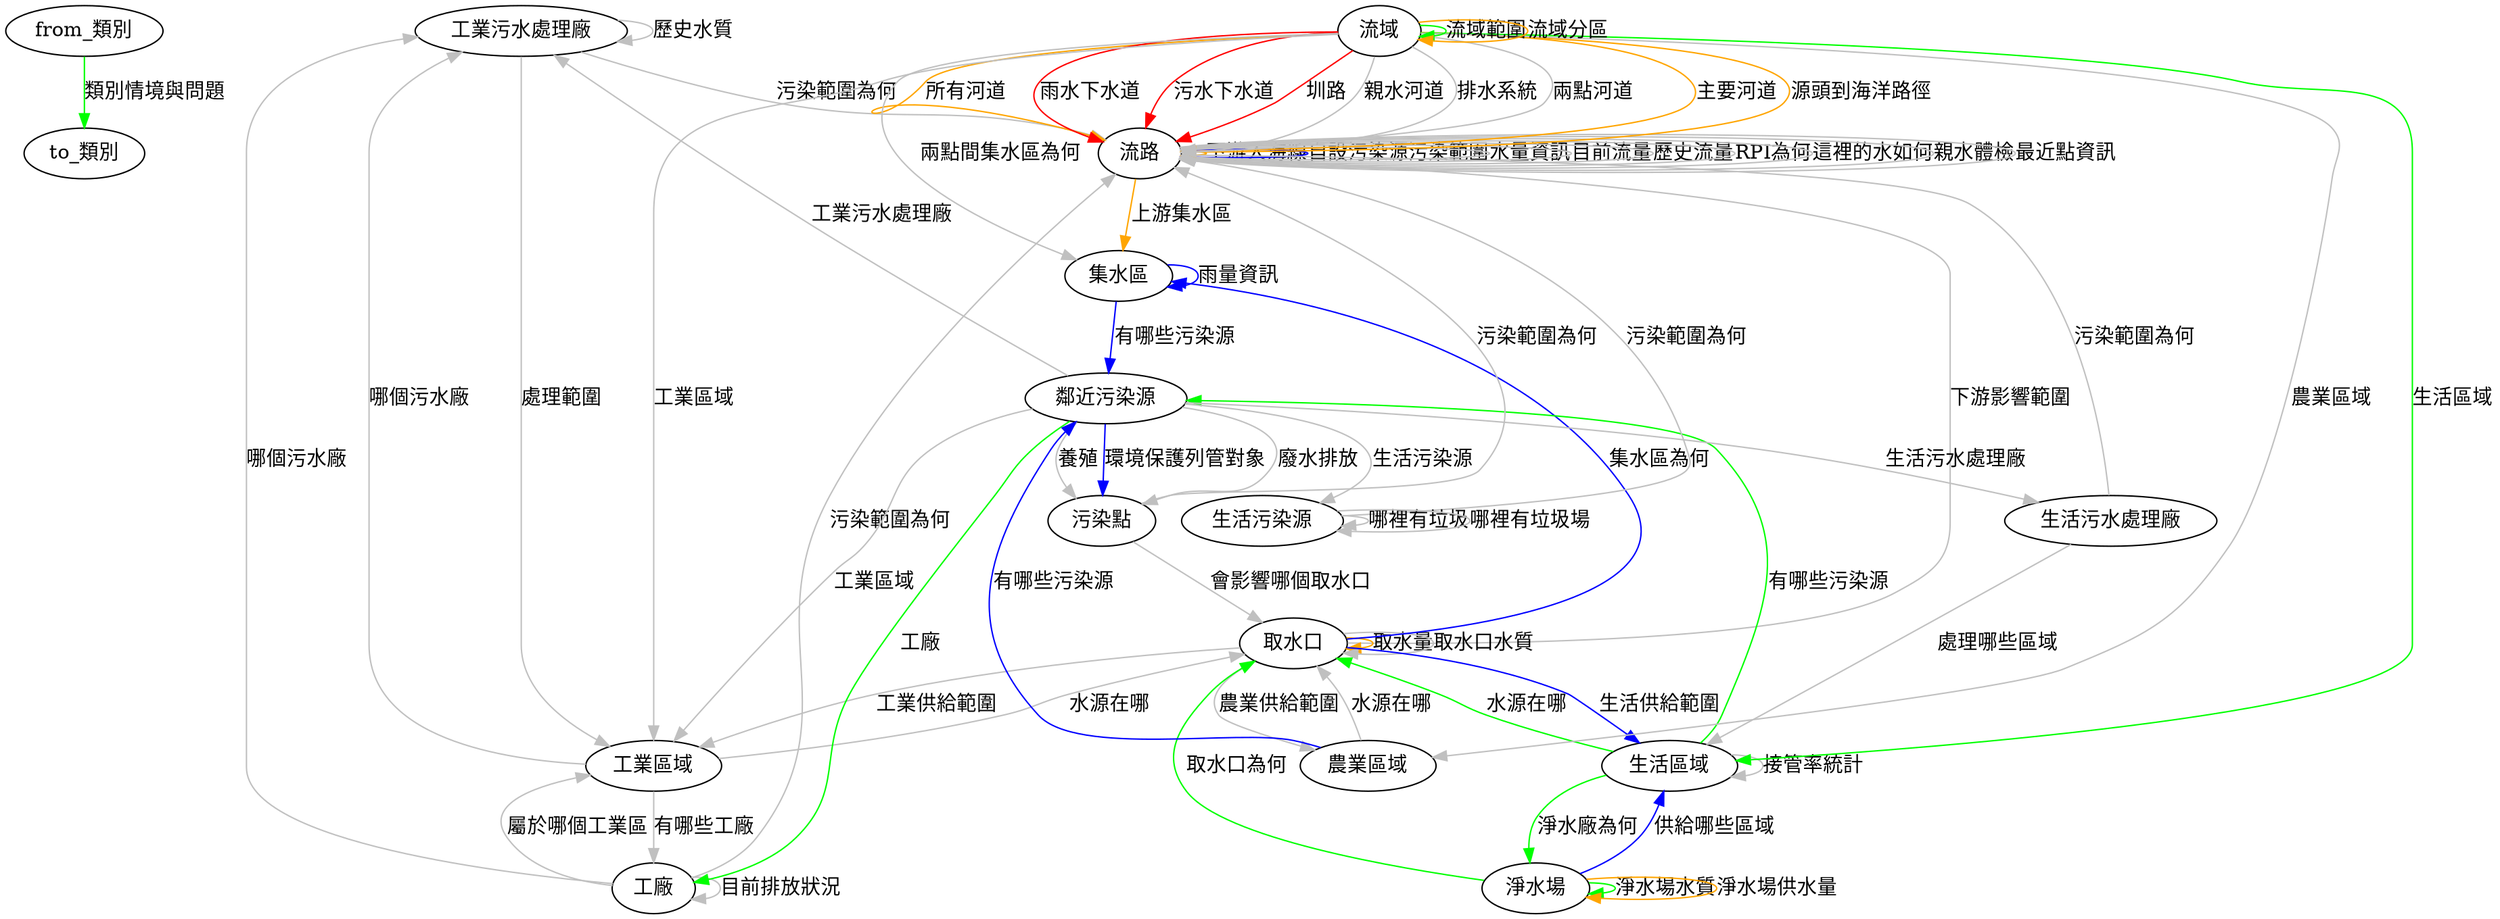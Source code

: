 digraph G {
	"from_類別"->"to_類別"[label="類別情境與問題",color="green",style=""]
	"工業污水處理廠"->"流路"[label="污染範圍為何",color="gray",style=""]
	"工業污水處理廠"->"工業區域"[label="處理範圍",color="gray",style=""]
	"工業污水處理廠"->"工業污水處理廠"[label="歷史水質",color="gray",style=""]
	"工業區域"->"工業污水處理廠"[label="哪個污水廠",color="gray",style=""]
	"工業區域"->"工廠"[label="有哪些工廠",color="gray",style=""]
	"工業區域"->"取水口"[label="水源在哪",color="gray",style=""]
	"工廠"->"工廠"[label="目前排放狀況",color="gray",style=""]
	"工廠"->"流路"[label="污染範圍為何",color="gray",style=""]
	"工廠"->"工業污水處理廠"[label="哪個污水廠",color="gray",style=""]
	"工廠"->"工業區域"[label="屬於哪個工業區",color="gray",style=""]
	"生活污水處理廠"->"流路"[label="污染範圍為何",color="gray",style=""]
	"生活污水處理廠"->"生活區域"[label="處理哪些區域",color="gray",style=""]
	"生活污染源"->"流路"[label="污染範圍為何",color="gray",style=""]
	"生活污染源"->"生活污染源"[label="哪裡有垃圾",color="gray",style=""]
	"生活污染源"->"生活污染源"[label="哪裡有垃圾場",color="gray",style=""]
	"生活區域"->"取水口"[label="水源在哪",color="green",style=""]
	"生活區域"->"淨水場"[label="淨水廠為何",color="green",style=""]
	"生活區域"->"鄰近污染源"[label="有哪些污染源",color="green",style=""]
	"生活區域"->"生活區域"[label="接管率統計",color="gray",style=""]
	"污染點"->"流路"[label="污染範圍為何",color="gray",style=""]
	"污染點"->"取水口"[label="會影響哪個取水口",color="gray",style=""]
	"取水口"->"取水口"[label="取水量",color="orange",style=""]
	"取水口"->"集水區"[label="集水區為何",color="blue",style=""]
	"取水口"->"生活區域"[label="生活供給範圍",color="blue",style=""]
	"取水口"->"流路"[label="下游影響範圍",color="gray",style=""]
	"取水口"->"取水口"[label="取水口水質",color="gray",style=""]
	"取水口"->"農業區域"[label="農業供給範圍",color="gray",style=""]
	"取水口"->"工業區域"[label="工業供給範圍",color="gray",style=""]
	"流域"->"流域"[label="流域範圍",color="green",style=""]
	"流域"->"生活區域"[label="生活區域",color="green",style=""]
	"流域"->"流路"[label="主要河道",color="orange",style=""]
	"流域"->"流路"[label="源頭到海洋路徑",color="orange",style=""]
	"流域"->"流路"[label="所有河道",color="orange",style=""]
	"流域"->"流域"[label="流域分區",color="orange",style=""]
	"流域"->"流路"[label="雨水下水道",color="red",style=""]
	"流域"->"流路"[label="污水下水道",color="red",style=""]
	"流域"->"流路"[label="圳路",color="red",style=""]
	"流域"->"流路"[label="親水河道",color="gray",style=""]
	"流域"->"農業區域"[label="農業區域",color="gray",style=""]
	"流域"->"工業區域"[label="工業區域",color="gray",style=""]
	"流域"->"流路"[label="排水系統",color="gray",style=""]
	"流域"->"流路"[label="兩點河道",color="gray",style=""]
	"流域"->"集水區"[label="兩點間集水區為何",color="gray",style=""]
	"流路"->"集水區"[label="上游集水區",color="orange",style=""]
	"流路"->"流路"[label="下游入海線",color="orange",style=""]
	"流路"->"流路"[label="自設污染源污染範圍",color="blue",style=""]
	"流路"->"流路"[label="水量資訊",color="gray",style=""]
	"流路"->"流路"[label="目前流量",color="gray",style=""]
	"流路"->"流路"[label="歷史流量",color="gray",style=""]
	"流路"->"流路"[label="RPI為何",color="gray",style=""]
	"流路"->"流路"[label="這裡的水如何",color="gray",style=""]
	"流路"->"流路"[label="親水體檢",color="gray",style=""]
	"流路"->"流路"[label="最近點資訊",color="gray",style=""]
	"淨水場"->"取水口"[label="取水口為何",color="green",style=""]
	"淨水場"->"淨水場"[label="淨水場水質",color="green",style=""]
	"淨水場"->"淨水場"[label="淨水場供水量",color="orange",style=""]
	"淨水場"->"生活區域"[label="供給哪些區域",color="blue",style=""]
	"集水區"->"鄰近污染源"[label="有哪些污染源",color="blue",style=""]
	"集水區"->"集水區"[label="雨量資訊",color="blue",style=""]
	"農業區域"->"鄰近污染源"[label="有哪些污染源",color="blue",style=""]
	"農業區域"->"取水口"[label="水源在哪",color="gray",style=""]
	"鄰近污染源"->"工廠"[label="工廠",color="green",style=""]
	"鄰近污染源"->"污染點"[label="環境保護列管對象",color="blue",style=""]
	"鄰近污染源"->"工業區域"[label="工業區域",color="gray",style=""]
	"鄰近污染源"->"生活污染源"[label="生活污染源",color="gray",style=""]
	"鄰近污染源"->"工業污水處理廠"[label="工業污水處理廠",color="gray",style=""]
	"鄰近污染源"->"生活污水處理廠"[label="生活污水處理廠",color="gray",style=""]
	"鄰近污染源"->"污染點"[label="廢水排放",color="gray",style=""]
	"鄰近污染源"->"污染點"[label="養殖",color="gray",style=""]
}
